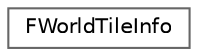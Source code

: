 digraph "Graphical Class Hierarchy"
{
 // INTERACTIVE_SVG=YES
 // LATEX_PDF_SIZE
  bgcolor="transparent";
  edge [fontname=Helvetica,fontsize=10,labelfontname=Helvetica,labelfontsize=10];
  node [fontname=Helvetica,fontsize=10,shape=box,height=0.2,width=0.4];
  rankdir="LR";
  Node0 [id="Node000000",label="FWorldTileInfo",height=0.2,width=0.4,color="grey40", fillcolor="white", style="filled",URL="$da/d4c/classFWorldTileInfo.html",tooltip="Tile information used by WorldComposition."];
}
